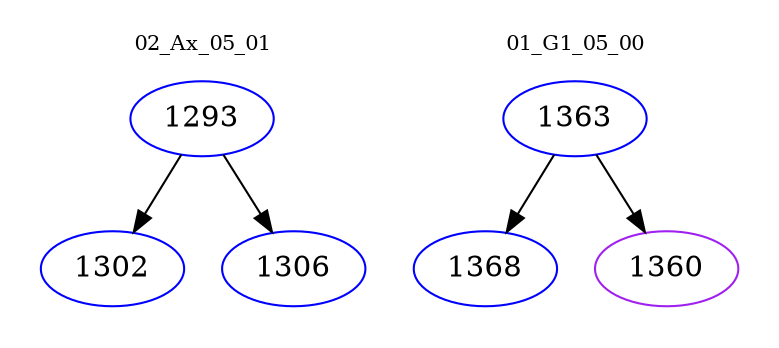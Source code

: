 digraph{
subgraph cluster_0 {
color = white
label = "02_Ax_05_01";
fontsize=10;
T0_1293 [label="1293", color="blue"]
T0_1293 -> T0_1302 [color="black"]
T0_1302 [label="1302", color="blue"]
T0_1293 -> T0_1306 [color="black"]
T0_1306 [label="1306", color="blue"]
}
subgraph cluster_1 {
color = white
label = "01_G1_05_00";
fontsize=10;
T1_1363 [label="1363", color="blue"]
T1_1363 -> T1_1368 [color="black"]
T1_1368 [label="1368", color="blue"]
T1_1363 -> T1_1360 [color="black"]
T1_1360 [label="1360", color="purple"]
}
}
